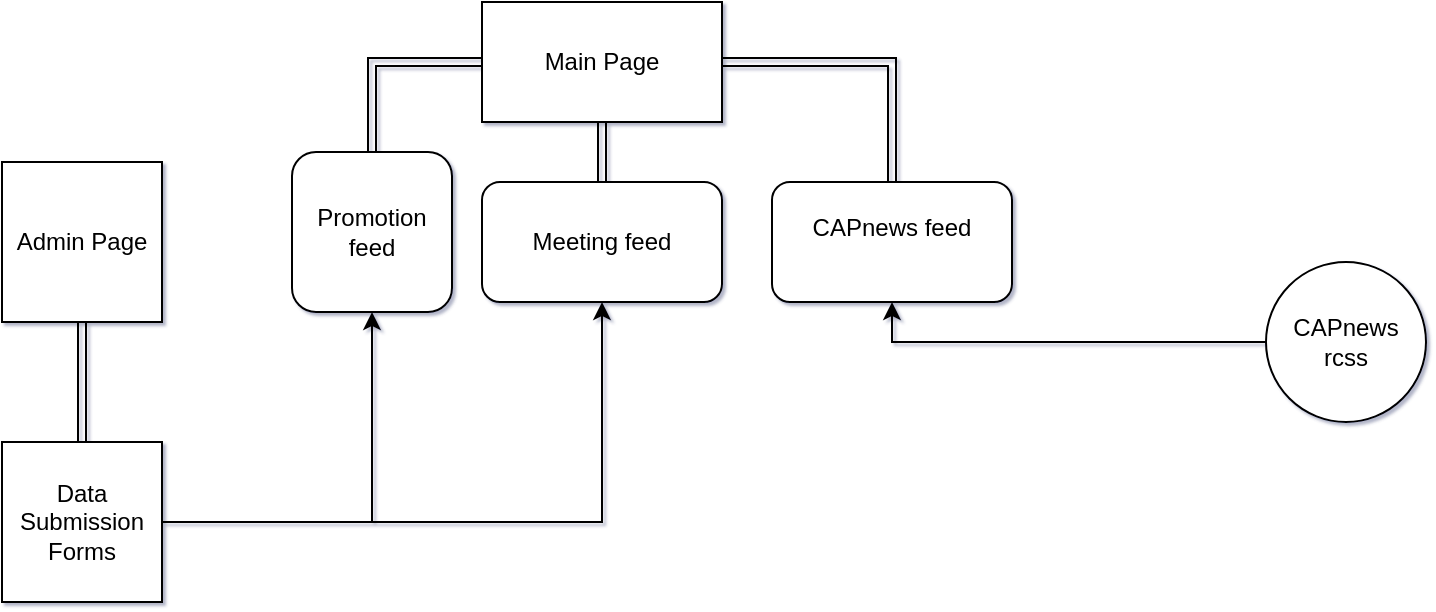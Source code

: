 <mxfile version="21.6.5" type="github">
  <diagram name="Page-1" id="EGgoiR8NS0oWbDRdXUZX">
    <mxGraphModel dx="1380" dy="794" grid="1" gridSize="10" guides="1" tooltips="1" connect="1" arrows="1" fold="1" page="1" pageScale="1" pageWidth="850" pageHeight="1100" math="0" shadow="1">
      <root>
        <mxCell id="0" />
        <mxCell id="1" parent="0" />
        <mxCell id="-99s7rVBXVwaBTbnSh_7-4" style="edgeStyle=orthogonalEdgeStyle;rounded=0;orthogonalLoop=1;jettySize=auto;html=1;entryX=0.5;entryY=0;entryDx=0;entryDy=0;shape=link;" edge="1" parent="1" source="-99s7rVBXVwaBTbnSh_7-1" target="-99s7rVBXVwaBTbnSh_7-3">
          <mxGeometry relative="1" as="geometry" />
        </mxCell>
        <mxCell id="-99s7rVBXVwaBTbnSh_7-6" value="" style="edgeStyle=orthogonalEdgeStyle;rounded=0;orthogonalLoop=1;jettySize=auto;html=1;strokeColor=default;shape=link;" edge="1" parent="1" source="-99s7rVBXVwaBTbnSh_7-1" target="-99s7rVBXVwaBTbnSh_7-5">
          <mxGeometry relative="1" as="geometry" />
        </mxCell>
        <mxCell id="-99s7rVBXVwaBTbnSh_7-8" value="" style="edgeStyle=orthogonalEdgeStyle;rounded=0;orthogonalLoop=1;jettySize=auto;html=1;shape=link;" edge="1" parent="1" source="-99s7rVBXVwaBTbnSh_7-1" target="-99s7rVBXVwaBTbnSh_7-7">
          <mxGeometry relative="1" as="geometry" />
        </mxCell>
        <mxCell id="-99s7rVBXVwaBTbnSh_7-1" value="&lt;div&gt;Main Page&lt;/div&gt;" style="rounded=0;whiteSpace=wrap;html=1;" vertex="1" parent="1">
          <mxGeometry x="360" y="430" width="120" height="60" as="geometry" />
        </mxCell>
        <mxCell id="-99s7rVBXVwaBTbnSh_7-3" value="&lt;div&gt;Promotion feed&lt;/div&gt;" style="whiteSpace=wrap;html=1;aspect=fixed;movable=1;resizable=1;rotatable=1;deletable=1;editable=1;locked=0;connectable=1;rounded=1;" vertex="1" parent="1">
          <mxGeometry x="265" y="505" width="80" height="80" as="geometry" />
        </mxCell>
        <mxCell id="-99s7rVBXVwaBTbnSh_7-5" value="Meeting feed" style="whiteSpace=wrap;html=1;rounded=1;" vertex="1" parent="1">
          <mxGeometry x="360" y="520" width="120" height="60" as="geometry" />
        </mxCell>
        <mxCell id="-99s7rVBXVwaBTbnSh_7-7" value="&lt;div&gt;CAPnews feed&lt;/div&gt;&lt;div&gt;&lt;br&gt;&lt;/div&gt;" style="whiteSpace=wrap;html=1;rounded=1;" vertex="1" parent="1">
          <mxGeometry x="505" y="520" width="120" height="60" as="geometry" />
        </mxCell>
        <mxCell id="-99s7rVBXVwaBTbnSh_7-11" style="edgeStyle=orthogonalEdgeStyle;rounded=0;orthogonalLoop=1;jettySize=auto;html=1;entryX=0.5;entryY=1;entryDx=0;entryDy=0;" edge="1" parent="1" source="-99s7rVBXVwaBTbnSh_7-10" target="-99s7rVBXVwaBTbnSh_7-7">
          <mxGeometry relative="1" as="geometry" />
        </mxCell>
        <mxCell id="-99s7rVBXVwaBTbnSh_7-10" value="CAPnews rcss" style="ellipse;whiteSpace=wrap;html=1;aspect=fixed;direction=south;" vertex="1" parent="1">
          <mxGeometry x="752" y="560" width="80" height="80" as="geometry" />
        </mxCell>
        <mxCell id="-99s7rVBXVwaBTbnSh_7-15" style="edgeStyle=orthogonalEdgeStyle;rounded=0;orthogonalLoop=1;jettySize=auto;html=1;shape=link;" edge="1" parent="1" source="-99s7rVBXVwaBTbnSh_7-12" target="-99s7rVBXVwaBTbnSh_7-14">
          <mxGeometry relative="1" as="geometry" />
        </mxCell>
        <mxCell id="-99s7rVBXVwaBTbnSh_7-12" value="Admin Page" style="whiteSpace=wrap;html=1;aspect=fixed;" vertex="1" parent="1">
          <mxGeometry x="120" y="510" width="80" height="80" as="geometry" />
        </mxCell>
        <mxCell id="-99s7rVBXVwaBTbnSh_7-17" style="edgeStyle=orthogonalEdgeStyle;rounded=0;orthogonalLoop=1;jettySize=auto;html=1;entryX=0.5;entryY=1;entryDx=0;entryDy=0;" edge="1" parent="1" source="-99s7rVBXVwaBTbnSh_7-14" target="-99s7rVBXVwaBTbnSh_7-5">
          <mxGeometry relative="1" as="geometry" />
        </mxCell>
        <mxCell id="-99s7rVBXVwaBTbnSh_7-21" style="edgeStyle=orthogonalEdgeStyle;rounded=0;orthogonalLoop=1;jettySize=auto;html=1;entryX=0.5;entryY=1;entryDx=0;entryDy=0;" edge="1" parent="1" source="-99s7rVBXVwaBTbnSh_7-14" target="-99s7rVBXVwaBTbnSh_7-3">
          <mxGeometry relative="1" as="geometry" />
        </mxCell>
        <mxCell id="-99s7rVBXVwaBTbnSh_7-14" value="Data Submission Forms" style="whiteSpace=wrap;html=1;aspect=fixed;" vertex="1" parent="1">
          <mxGeometry x="120" y="650" width="80" height="80" as="geometry" />
        </mxCell>
      </root>
    </mxGraphModel>
  </diagram>
</mxfile>
